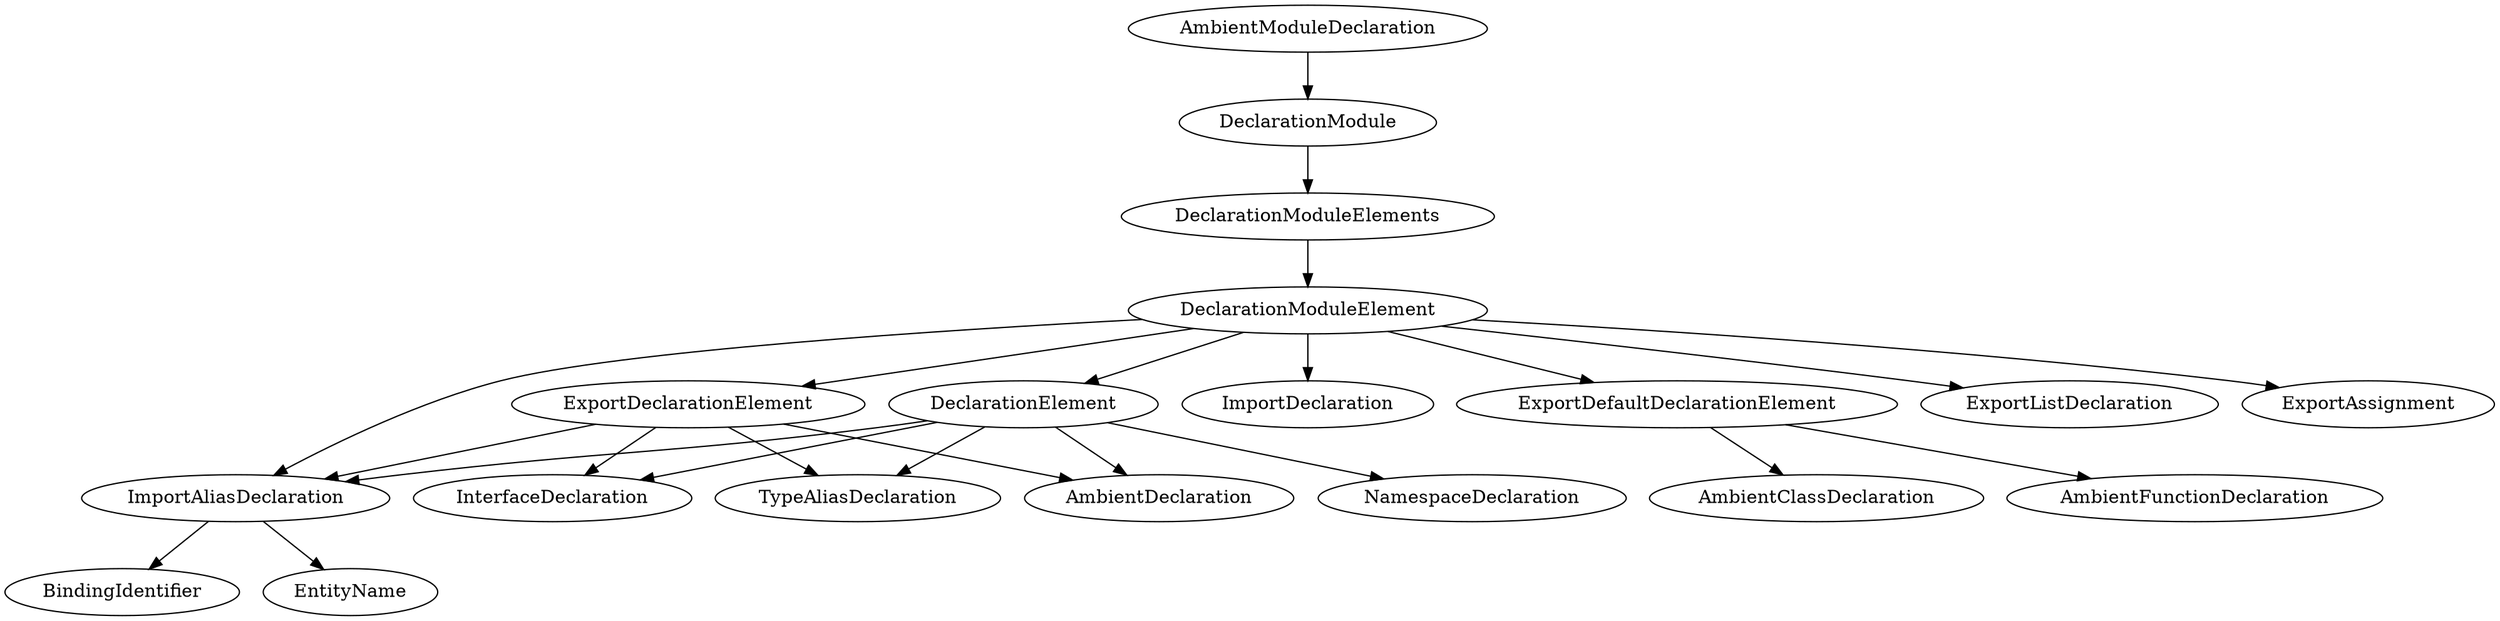 digraph ambient {
    "AmbientModuleDeclaration" -> "DeclarationModule";
    "DeclarationModule" -> "DeclarationModuleElements";
    "DeclarationModuleElements" -> "DeclarationModuleElement";

    "DeclarationModuleElement" -> "DeclarationElement";
    "DeclarationModuleElement" ->"ImportDeclaration";
    "DeclarationModuleElement" ->"ImportAliasDeclaration";
    "DeclarationModuleElement" ->"ExportDeclarationElement";
    "DeclarationModuleElement" ->"ExportDefaultDeclarationElement";
    "DeclarationModuleElement" ->"ExportListDeclaration";
    "DeclarationModuleElement" ->"ExportAssignment";

    "DeclarationElement" -> "InterfaceDeclaration";
    "DeclarationElement" -> "TypeAliasDeclaration";
    "DeclarationElement" -> "NamespaceDeclaration";
    "DeclarationElement" -> "AmbientDeclaration";
    "DeclarationElement" -> "ImportAliasDeclaration";

    "ImportAliasDeclaration" -> "BindingIdentifier";
    "ImportAliasDeclaration" -> "EntityName";

    "ExportDeclarationElement" -> "InterfaceDeclaration";
    "ExportDeclarationElement" -> "TypeAliasDeclaration";
    "ExportDeclarationElement" -> "AmbientDeclaration";
    "ExportDeclarationElement" -> "ImportAliasDeclaration";

    "ExportDefaultDeclarationElement"->"AmbientFunctionDeclaration";
    "ExportDefaultDeclarationElement"->"AmbientClassDeclaration";

}